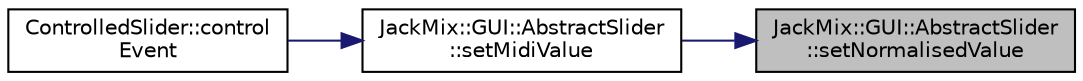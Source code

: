 digraph "JackMix::GUI::AbstractSlider::setNormalisedValue"
{
 // LATEX_PDF_SIZE
  edge [fontname="Helvetica",fontsize="10",labelfontname="Helvetica",labelfontsize="10"];
  node [fontname="Helvetica",fontsize="10",shape=record];
  rankdir="RL";
  Node1 [label="JackMix::GUI::AbstractSlider\l::setNormalisedValue",height=0.2,width=0.4,color="black", fillcolor="grey75", style="filled", fontcolor="black",tooltip=" "];
  Node1 -> Node2 [dir="back",color="midnightblue",fontsize="10",style="solid",fontname="Helvetica"];
  Node2 [label="JackMix::GUI::AbstractSlider\l::setMidiValue",height=0.2,width=0.4,color="black", fillcolor="white", style="filled",URL="$d9/dfa/class_jack_mix_1_1_g_u_i_1_1_abstract_slider.html#ad69ac1228a5cf73ea4ef412d271520ce",tooltip=" "];
  Node2 -> Node3 [dir="back",color="midnightblue",fontsize="10",style="solid",fontname="Helvetica"];
  Node3 [label="ControlledSlider::control\lEvent",height=0.2,width=0.4,color="black", fillcolor="white", style="filled",URL="$d5/dfc/class_controlled_slider.html#aa155a087a19d1eeb0766ca8e78847cf2",tooltip=" "];
}

